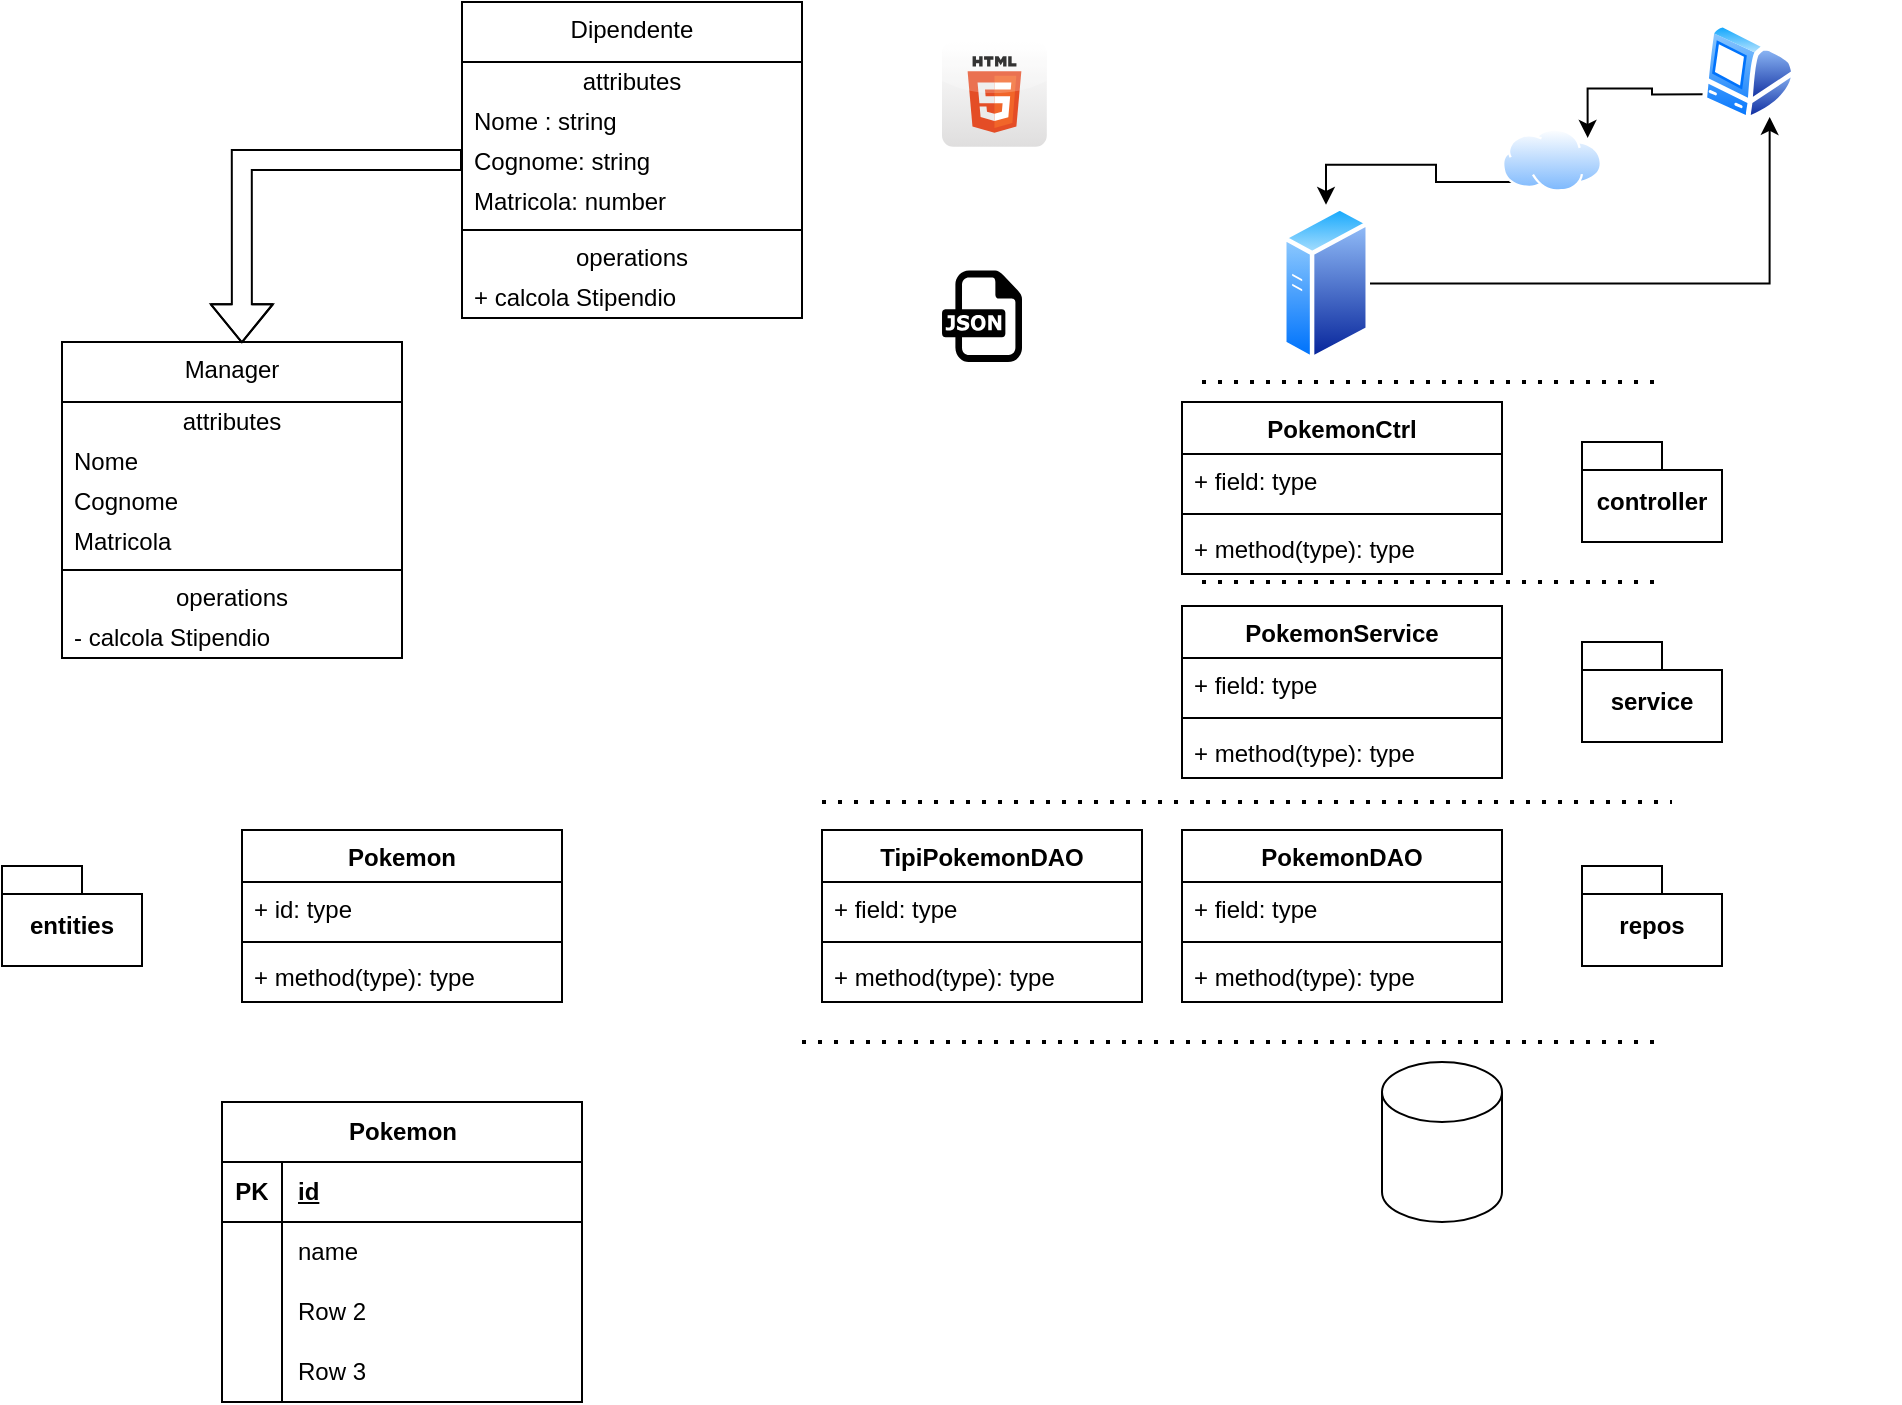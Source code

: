 <mxfile version="24.5.3" type="device" pages="2">
  <diagram name="Pagina-1" id="1WkNg9tqR0lECF4jYXhy">
    <mxGraphModel dx="1434" dy="772" grid="1" gridSize="10" guides="1" tooltips="1" connect="1" arrows="1" fold="1" page="1" pageScale="1" pageWidth="1169" pageHeight="827" math="0" shadow="0">
      <root>
        <mxCell id="0" />
        <mxCell id="1" parent="0" />
        <mxCell id="Rjq-LC_G5-A7x3cGKj0p-1" value="Manager" style="swimlane;fontStyle=0;align=center;verticalAlign=top;childLayout=stackLayout;horizontal=1;startSize=30;horizontalStack=0;resizeParent=1;resizeParentMax=0;resizeLast=0;collapsible=0;marginBottom=0;html=1;whiteSpace=wrap;" parent="1" vertex="1">
          <mxGeometry x="250" y="170" width="170" height="158" as="geometry" />
        </mxCell>
        <mxCell id="Rjq-LC_G5-A7x3cGKj0p-2" value="attributes" style="text;html=1;strokeColor=none;fillColor=none;align=center;verticalAlign=middle;spacingLeft=4;spacingRight=4;overflow=hidden;rotatable=0;points=[[0,0.5],[1,0.5]];portConstraint=eastwest;whiteSpace=wrap;" parent="Rjq-LC_G5-A7x3cGKj0p-1" vertex="1">
          <mxGeometry y="30" width="170" height="20" as="geometry" />
        </mxCell>
        <mxCell id="Rjq-LC_G5-A7x3cGKj0p-3" value="Nome" style="text;html=1;strokeColor=none;fillColor=none;align=left;verticalAlign=middle;spacingLeft=4;spacingRight=4;overflow=hidden;rotatable=0;points=[[0,0.5],[1,0.5]];portConstraint=eastwest;whiteSpace=wrap;" parent="Rjq-LC_G5-A7x3cGKj0p-1" vertex="1">
          <mxGeometry y="50" width="170" height="20" as="geometry" />
        </mxCell>
        <mxCell id="Rjq-LC_G5-A7x3cGKj0p-12" value="Cognome" style="text;html=1;strokeColor=none;fillColor=none;align=left;verticalAlign=middle;spacingLeft=4;spacingRight=4;overflow=hidden;rotatable=0;points=[[0,0.5],[1,0.5]];portConstraint=eastwest;whiteSpace=wrap;" parent="Rjq-LC_G5-A7x3cGKj0p-1" vertex="1">
          <mxGeometry y="70" width="170" height="20" as="geometry" />
        </mxCell>
        <mxCell id="Rjq-LC_G5-A7x3cGKj0p-13" value="Matricola" style="text;html=1;strokeColor=none;fillColor=none;align=left;verticalAlign=middle;spacingLeft=4;spacingRight=4;overflow=hidden;rotatable=0;points=[[0,0.5],[1,0.5]];portConstraint=eastwest;whiteSpace=wrap;" parent="Rjq-LC_G5-A7x3cGKj0p-1" vertex="1">
          <mxGeometry y="90" width="170" height="20" as="geometry" />
        </mxCell>
        <mxCell id="Rjq-LC_G5-A7x3cGKj0p-6" value="" style="line;strokeWidth=1;fillColor=none;align=left;verticalAlign=middle;spacingTop=-1;spacingLeft=3;spacingRight=3;rotatable=0;labelPosition=right;points=[];portConstraint=eastwest;" parent="Rjq-LC_G5-A7x3cGKj0p-1" vertex="1">
          <mxGeometry y="110" width="170" height="8" as="geometry" />
        </mxCell>
        <mxCell id="Rjq-LC_G5-A7x3cGKj0p-7" value="operations" style="text;html=1;strokeColor=none;fillColor=none;align=center;verticalAlign=middle;spacingLeft=4;spacingRight=4;overflow=hidden;rotatable=0;points=[[0,0.5],[1,0.5]];portConstraint=eastwest;whiteSpace=wrap;" parent="Rjq-LC_G5-A7x3cGKj0p-1" vertex="1">
          <mxGeometry y="118" width="170" height="20" as="geometry" />
        </mxCell>
        <mxCell id="Rjq-LC_G5-A7x3cGKj0p-8" value="- calcola Stipendio" style="text;html=1;strokeColor=none;fillColor=none;align=left;verticalAlign=middle;spacingLeft=4;spacingRight=4;overflow=hidden;rotatable=0;points=[[0,0.5],[1,0.5]];portConstraint=eastwest;whiteSpace=wrap;" parent="Rjq-LC_G5-A7x3cGKj0p-1" vertex="1">
          <mxGeometry y="138" width="170" height="20" as="geometry" />
        </mxCell>
        <mxCell id="Rjq-LC_G5-A7x3cGKj0p-14" value="Dipendente" style="swimlane;fontStyle=0;align=center;verticalAlign=top;childLayout=stackLayout;horizontal=1;startSize=30;horizontalStack=0;resizeParent=1;resizeParentMax=0;resizeLast=0;collapsible=0;marginBottom=0;html=1;whiteSpace=wrap;" parent="1" vertex="1">
          <mxGeometry x="450" width="170" height="158" as="geometry" />
        </mxCell>
        <mxCell id="Rjq-LC_G5-A7x3cGKj0p-15" value="attributes" style="text;html=1;strokeColor=none;fillColor=none;align=center;verticalAlign=middle;spacingLeft=4;spacingRight=4;overflow=hidden;rotatable=0;points=[[0,0.5],[1,0.5]];portConstraint=eastwest;whiteSpace=wrap;" parent="Rjq-LC_G5-A7x3cGKj0p-14" vertex="1">
          <mxGeometry y="30" width="170" height="20" as="geometry" />
        </mxCell>
        <mxCell id="Rjq-LC_G5-A7x3cGKj0p-16" value="Nome : string" style="text;html=1;strokeColor=none;fillColor=none;align=left;verticalAlign=middle;spacingLeft=4;spacingRight=4;overflow=hidden;rotatable=0;points=[[0,0.5],[1,0.5]];portConstraint=eastwest;whiteSpace=wrap;" parent="Rjq-LC_G5-A7x3cGKj0p-14" vertex="1">
          <mxGeometry y="50" width="170" height="20" as="geometry" />
        </mxCell>
        <mxCell id="Rjq-LC_G5-A7x3cGKj0p-17" value="Cognome: string" style="text;html=1;strokeColor=none;fillColor=none;align=left;verticalAlign=middle;spacingLeft=4;spacingRight=4;overflow=hidden;rotatable=0;points=[[0,0.5],[1,0.5]];portConstraint=eastwest;whiteSpace=wrap;" parent="Rjq-LC_G5-A7x3cGKj0p-14" vertex="1">
          <mxGeometry y="70" width="170" height="20" as="geometry" />
        </mxCell>
        <mxCell id="Rjq-LC_G5-A7x3cGKj0p-18" value="Matricola: number" style="text;html=1;strokeColor=none;fillColor=none;align=left;verticalAlign=middle;spacingLeft=4;spacingRight=4;overflow=hidden;rotatable=0;points=[[0,0.5],[1,0.5]];portConstraint=eastwest;whiteSpace=wrap;" parent="Rjq-LC_G5-A7x3cGKj0p-14" vertex="1">
          <mxGeometry y="90" width="170" height="20" as="geometry" />
        </mxCell>
        <mxCell id="Rjq-LC_G5-A7x3cGKj0p-19" value="" style="line;strokeWidth=1;fillColor=none;align=left;verticalAlign=middle;spacingTop=-1;spacingLeft=3;spacingRight=3;rotatable=0;labelPosition=right;points=[];portConstraint=eastwest;" parent="Rjq-LC_G5-A7x3cGKj0p-14" vertex="1">
          <mxGeometry y="110" width="170" height="8" as="geometry" />
        </mxCell>
        <mxCell id="Rjq-LC_G5-A7x3cGKj0p-20" value="operations" style="text;html=1;strokeColor=none;fillColor=none;align=center;verticalAlign=middle;spacingLeft=4;spacingRight=4;overflow=hidden;rotatable=0;points=[[0,0.5],[1,0.5]];portConstraint=eastwest;whiteSpace=wrap;" parent="Rjq-LC_G5-A7x3cGKj0p-14" vertex="1">
          <mxGeometry y="118" width="170" height="20" as="geometry" />
        </mxCell>
        <mxCell id="Rjq-LC_G5-A7x3cGKj0p-21" value="+ calcola Stipendio" style="text;html=1;strokeColor=none;fillColor=none;align=left;verticalAlign=middle;spacingLeft=4;spacingRight=4;overflow=hidden;rotatable=0;points=[[0,0.5],[1,0.5]];portConstraint=eastwest;whiteSpace=wrap;" parent="Rjq-LC_G5-A7x3cGKj0p-14" vertex="1">
          <mxGeometry y="138" width="170" height="20" as="geometry" />
        </mxCell>
        <mxCell id="Rjq-LC_G5-A7x3cGKj0p-22" style="edgeStyle=orthogonalEdgeStyle;rounded=0;orthogonalLoop=1;jettySize=auto;html=1;entryX=0.529;entryY=0.004;entryDx=0;entryDy=0;entryPerimeter=0;shape=flexArrow;" parent="1" source="Rjq-LC_G5-A7x3cGKj0p-14" target="Rjq-LC_G5-A7x3cGKj0p-1" edge="1">
          <mxGeometry relative="1" as="geometry" />
        </mxCell>
        <mxCell id="avd21NchycmkGDBWKclg-1" value="" style="shape=cylinder3;whiteSpace=wrap;html=1;boundedLbl=1;backgroundOutline=1;size=15;" parent="1" vertex="1">
          <mxGeometry x="910" y="530" width="60" height="80" as="geometry" />
        </mxCell>
        <mxCell id="avd21NchycmkGDBWKclg-2" value="" style="endArrow=none;dashed=1;html=1;dashPattern=1 3;strokeWidth=2;rounded=0;" parent="1" edge="1">
          <mxGeometry width="50" height="50" relative="1" as="geometry">
            <mxPoint x="620" y="520" as="sourcePoint" />
            <mxPoint x="1050" y="520" as="targetPoint" />
          </mxGeometry>
        </mxCell>
        <mxCell id="avd21NchycmkGDBWKclg-3" value="PokemonDAO" style="swimlane;fontStyle=1;align=center;verticalAlign=top;childLayout=stackLayout;horizontal=1;startSize=26;horizontalStack=0;resizeParent=1;resizeParentMax=0;resizeLast=0;collapsible=1;marginBottom=0;whiteSpace=wrap;html=1;" parent="1" vertex="1">
          <mxGeometry x="810" y="414" width="160" height="86" as="geometry" />
        </mxCell>
        <mxCell id="avd21NchycmkGDBWKclg-4" value="+ field: type" style="text;strokeColor=none;fillColor=none;align=left;verticalAlign=top;spacingLeft=4;spacingRight=4;overflow=hidden;rotatable=0;points=[[0,0.5],[1,0.5]];portConstraint=eastwest;whiteSpace=wrap;html=1;" parent="avd21NchycmkGDBWKclg-3" vertex="1">
          <mxGeometry y="26" width="160" height="26" as="geometry" />
        </mxCell>
        <mxCell id="avd21NchycmkGDBWKclg-5" value="" style="line;strokeWidth=1;fillColor=none;align=left;verticalAlign=middle;spacingTop=-1;spacingLeft=3;spacingRight=3;rotatable=0;labelPosition=right;points=[];portConstraint=eastwest;strokeColor=inherit;" parent="avd21NchycmkGDBWKclg-3" vertex="1">
          <mxGeometry y="52" width="160" height="8" as="geometry" />
        </mxCell>
        <mxCell id="avd21NchycmkGDBWKclg-6" value="+ method(type): type" style="text;strokeColor=none;fillColor=none;align=left;verticalAlign=top;spacingLeft=4;spacingRight=4;overflow=hidden;rotatable=0;points=[[0,0.5],[1,0.5]];portConstraint=eastwest;whiteSpace=wrap;html=1;" parent="avd21NchycmkGDBWKclg-3" vertex="1">
          <mxGeometry y="60" width="160" height="26" as="geometry" />
        </mxCell>
        <mxCell id="avd21NchycmkGDBWKclg-7" value="" style="endArrow=none;dashed=1;html=1;dashPattern=1 3;strokeWidth=2;rounded=0;" parent="1" edge="1">
          <mxGeometry width="50" height="50" relative="1" as="geometry">
            <mxPoint x="630" y="400" as="sourcePoint" />
            <mxPoint x="1055" y="400" as="targetPoint" />
          </mxGeometry>
        </mxCell>
        <mxCell id="avd21NchycmkGDBWKclg-8" value="repos" style="shape=folder;fontStyle=1;spacingTop=10;tabWidth=40;tabHeight=14;tabPosition=left;html=1;whiteSpace=wrap;" parent="1" vertex="1">
          <mxGeometry x="1010" y="432" width="70" height="50" as="geometry" />
        </mxCell>
        <mxCell id="avd21NchycmkGDBWKclg-9" value="" style="endArrow=none;dashed=1;html=1;dashPattern=1 3;strokeWidth=2;rounded=0;" parent="1" edge="1">
          <mxGeometry width="50" height="50" relative="1" as="geometry">
            <mxPoint x="820" y="290" as="sourcePoint" />
            <mxPoint x="1050" y="290" as="targetPoint" />
          </mxGeometry>
        </mxCell>
        <mxCell id="avd21NchycmkGDBWKclg-10" value="service" style="shape=folder;fontStyle=1;spacingTop=10;tabWidth=40;tabHeight=14;tabPosition=left;html=1;whiteSpace=wrap;" parent="1" vertex="1">
          <mxGeometry x="1010" y="320" width="70" height="50" as="geometry" />
        </mxCell>
        <mxCell id="avd21NchycmkGDBWKclg-11" value="PokemonService" style="swimlane;fontStyle=1;align=center;verticalAlign=top;childLayout=stackLayout;horizontal=1;startSize=26;horizontalStack=0;resizeParent=1;resizeParentMax=0;resizeLast=0;collapsible=1;marginBottom=0;whiteSpace=wrap;html=1;" parent="1" vertex="1">
          <mxGeometry x="810" y="302" width="160" height="86" as="geometry" />
        </mxCell>
        <mxCell id="avd21NchycmkGDBWKclg-12" value="+ field: type" style="text;strokeColor=none;fillColor=none;align=left;verticalAlign=top;spacingLeft=4;spacingRight=4;overflow=hidden;rotatable=0;points=[[0,0.5],[1,0.5]];portConstraint=eastwest;whiteSpace=wrap;html=1;" parent="avd21NchycmkGDBWKclg-11" vertex="1">
          <mxGeometry y="26" width="160" height="26" as="geometry" />
        </mxCell>
        <mxCell id="avd21NchycmkGDBWKclg-13" value="" style="line;strokeWidth=1;fillColor=none;align=left;verticalAlign=middle;spacingTop=-1;spacingLeft=3;spacingRight=3;rotatable=0;labelPosition=right;points=[];portConstraint=eastwest;strokeColor=inherit;" parent="avd21NchycmkGDBWKclg-11" vertex="1">
          <mxGeometry y="52" width="160" height="8" as="geometry" />
        </mxCell>
        <mxCell id="avd21NchycmkGDBWKclg-14" value="+ method(type): type" style="text;strokeColor=none;fillColor=none;align=left;verticalAlign=top;spacingLeft=4;spacingRight=4;overflow=hidden;rotatable=0;points=[[0,0.5],[1,0.5]];portConstraint=eastwest;whiteSpace=wrap;html=1;" parent="avd21NchycmkGDBWKclg-11" vertex="1">
          <mxGeometry y="60" width="160" height="26" as="geometry" />
        </mxCell>
        <mxCell id="avd21NchycmkGDBWKclg-15" value="TipiPokemonDAO" style="swimlane;fontStyle=1;align=center;verticalAlign=top;childLayout=stackLayout;horizontal=1;startSize=26;horizontalStack=0;resizeParent=1;resizeParentMax=0;resizeLast=0;collapsible=1;marginBottom=0;whiteSpace=wrap;html=1;" parent="1" vertex="1">
          <mxGeometry x="630" y="414" width="160" height="86" as="geometry" />
        </mxCell>
        <mxCell id="avd21NchycmkGDBWKclg-16" value="+ field: type" style="text;strokeColor=none;fillColor=none;align=left;verticalAlign=top;spacingLeft=4;spacingRight=4;overflow=hidden;rotatable=0;points=[[0,0.5],[1,0.5]];portConstraint=eastwest;whiteSpace=wrap;html=1;" parent="avd21NchycmkGDBWKclg-15" vertex="1">
          <mxGeometry y="26" width="160" height="26" as="geometry" />
        </mxCell>
        <mxCell id="avd21NchycmkGDBWKclg-17" value="" style="line;strokeWidth=1;fillColor=none;align=left;verticalAlign=middle;spacingTop=-1;spacingLeft=3;spacingRight=3;rotatable=0;labelPosition=right;points=[];portConstraint=eastwest;strokeColor=inherit;" parent="avd21NchycmkGDBWKclg-15" vertex="1">
          <mxGeometry y="52" width="160" height="8" as="geometry" />
        </mxCell>
        <mxCell id="avd21NchycmkGDBWKclg-18" value="+ method(type): type" style="text;strokeColor=none;fillColor=none;align=left;verticalAlign=top;spacingLeft=4;spacingRight=4;overflow=hidden;rotatable=0;points=[[0,0.5],[1,0.5]];portConstraint=eastwest;whiteSpace=wrap;html=1;" parent="avd21NchycmkGDBWKclg-15" vertex="1">
          <mxGeometry y="60" width="160" height="26" as="geometry" />
        </mxCell>
        <mxCell id="avd21NchycmkGDBWKclg-19" value="" style="endArrow=none;dashed=1;html=1;dashPattern=1 3;strokeWidth=2;rounded=0;" parent="1" edge="1">
          <mxGeometry width="50" height="50" relative="1" as="geometry">
            <mxPoint x="820" y="190" as="sourcePoint" />
            <mxPoint x="1050" y="190" as="targetPoint" />
          </mxGeometry>
        </mxCell>
        <mxCell id="avd21NchycmkGDBWKclg-20" value="controller" style="shape=folder;fontStyle=1;spacingTop=10;tabWidth=40;tabHeight=14;tabPosition=left;html=1;whiteSpace=wrap;" parent="1" vertex="1">
          <mxGeometry x="1010" y="220" width="70" height="50" as="geometry" />
        </mxCell>
        <mxCell id="avd21NchycmkGDBWKclg-21" value="PokemonCtrl" style="swimlane;fontStyle=1;align=center;verticalAlign=top;childLayout=stackLayout;horizontal=1;startSize=26;horizontalStack=0;resizeParent=1;resizeParentMax=0;resizeLast=0;collapsible=1;marginBottom=0;whiteSpace=wrap;html=1;" parent="1" vertex="1">
          <mxGeometry x="810" y="200" width="160" height="86" as="geometry" />
        </mxCell>
        <mxCell id="avd21NchycmkGDBWKclg-22" value="+ field: type" style="text;strokeColor=none;fillColor=none;align=left;verticalAlign=top;spacingLeft=4;spacingRight=4;overflow=hidden;rotatable=0;points=[[0,0.5],[1,0.5]];portConstraint=eastwest;whiteSpace=wrap;html=1;" parent="avd21NchycmkGDBWKclg-21" vertex="1">
          <mxGeometry y="26" width="160" height="26" as="geometry" />
        </mxCell>
        <mxCell id="avd21NchycmkGDBWKclg-23" value="" style="line;strokeWidth=1;fillColor=none;align=left;verticalAlign=middle;spacingTop=-1;spacingLeft=3;spacingRight=3;rotatable=0;labelPosition=right;points=[];portConstraint=eastwest;strokeColor=inherit;" parent="avd21NchycmkGDBWKclg-21" vertex="1">
          <mxGeometry y="52" width="160" height="8" as="geometry" />
        </mxCell>
        <mxCell id="avd21NchycmkGDBWKclg-24" value="+ method(type): type" style="text;strokeColor=none;fillColor=none;align=left;verticalAlign=top;spacingLeft=4;spacingRight=4;overflow=hidden;rotatable=0;points=[[0,0.5],[1,0.5]];portConstraint=eastwest;whiteSpace=wrap;html=1;" parent="avd21NchycmkGDBWKclg-21" vertex="1">
          <mxGeometry y="60" width="160" height="26" as="geometry" />
        </mxCell>
        <mxCell id="avd21NchycmkGDBWKclg-30" style="edgeStyle=orthogonalEdgeStyle;rounded=0;orthogonalLoop=1;jettySize=auto;html=1;exitX=0;exitY=0.75;exitDx=0;exitDy=0;entryX=1;entryY=0;entryDx=0;entryDy=0;" parent="1" source="avd21NchycmkGDBWKclg-25" target="avd21NchycmkGDBWKclg-29" edge="1">
          <mxGeometry relative="1" as="geometry" />
        </mxCell>
        <mxCell id="avd21NchycmkGDBWKclg-25" value="" style="image;aspect=fixed;perimeter=ellipsePerimeter;html=1;align=center;shadow=0;dashed=0;spacingTop=3;image=img/lib/active_directory/mac_client.svg;" parent="1" vertex="1">
          <mxGeometry x="1070" y="10" width="47" height="50" as="geometry" />
        </mxCell>
        <mxCell id="avd21NchycmkGDBWKclg-27" value="" style="dashed=0;outlineConnect=0;html=1;align=center;labelPosition=center;verticalLabelPosition=bottom;verticalAlign=top;shape=mxgraph.webicons.html5;gradientColor=#DFDEDE" parent="1" vertex="1">
          <mxGeometry x="690.0" y="20.0" width="52.4" height="52.4" as="geometry" />
        </mxCell>
        <mxCell id="avd21NchycmkGDBWKclg-51" style="edgeStyle=orthogonalEdgeStyle;rounded=0;orthogonalLoop=1;jettySize=auto;html=1;exitX=1;exitY=0.5;exitDx=0;exitDy=0;entryX=0.75;entryY=1;entryDx=0;entryDy=0;" parent="1" source="avd21NchycmkGDBWKclg-28" target="avd21NchycmkGDBWKclg-25" edge="1">
          <mxGeometry relative="1" as="geometry" />
        </mxCell>
        <mxCell id="avd21NchycmkGDBWKclg-28" value="" style="image;aspect=fixed;perimeter=ellipsePerimeter;html=1;align=center;shadow=0;dashed=0;spacingTop=3;image=img/lib/active_directory/generic_server.svg;" parent="1" vertex="1">
          <mxGeometry x="860" y="101.43" width="44" height="78.57" as="geometry" />
        </mxCell>
        <mxCell id="avd21NchycmkGDBWKclg-31" style="edgeStyle=orthogonalEdgeStyle;rounded=0;orthogonalLoop=1;jettySize=auto;html=1;exitX=0;exitY=1;exitDx=0;exitDy=0;" parent="1" source="avd21NchycmkGDBWKclg-29" target="avd21NchycmkGDBWKclg-28" edge="1">
          <mxGeometry relative="1" as="geometry" />
        </mxCell>
        <mxCell id="avd21NchycmkGDBWKclg-29" value="" style="image;aspect=fixed;perimeter=ellipsePerimeter;html=1;align=center;shadow=0;dashed=0;spacingTop=3;image=img/lib/active_directory/internet_cloud.svg;" parent="1" vertex="1">
          <mxGeometry x="970" y="63.25" width="50" height="31.5" as="geometry" />
        </mxCell>
        <mxCell id="avd21NchycmkGDBWKclg-33" value="Pokemon" style="swimlane;fontStyle=1;align=center;verticalAlign=top;childLayout=stackLayout;horizontal=1;startSize=26;horizontalStack=0;resizeParent=1;resizeParentMax=0;resizeLast=0;collapsible=1;marginBottom=0;whiteSpace=wrap;html=1;" parent="1" vertex="1">
          <mxGeometry x="340" y="414" width="160" height="86" as="geometry" />
        </mxCell>
        <mxCell id="avd21NchycmkGDBWKclg-34" value="+ id: type" style="text;strokeColor=none;fillColor=none;align=left;verticalAlign=top;spacingLeft=4;spacingRight=4;overflow=hidden;rotatable=0;points=[[0,0.5],[1,0.5]];portConstraint=eastwest;whiteSpace=wrap;html=1;" parent="avd21NchycmkGDBWKclg-33" vertex="1">
          <mxGeometry y="26" width="160" height="26" as="geometry" />
        </mxCell>
        <mxCell id="avd21NchycmkGDBWKclg-35" value="" style="line;strokeWidth=1;fillColor=none;align=left;verticalAlign=middle;spacingTop=-1;spacingLeft=3;spacingRight=3;rotatable=0;labelPosition=right;points=[];portConstraint=eastwest;strokeColor=inherit;" parent="avd21NchycmkGDBWKclg-33" vertex="1">
          <mxGeometry y="52" width="160" height="8" as="geometry" />
        </mxCell>
        <mxCell id="avd21NchycmkGDBWKclg-36" value="+ method(type): type" style="text;strokeColor=none;fillColor=none;align=left;verticalAlign=top;spacingLeft=4;spacingRight=4;overflow=hidden;rotatable=0;points=[[0,0.5],[1,0.5]];portConstraint=eastwest;whiteSpace=wrap;html=1;" parent="avd21NchycmkGDBWKclg-33" vertex="1">
          <mxGeometry y="60" width="160" height="26" as="geometry" />
        </mxCell>
        <mxCell id="avd21NchycmkGDBWKclg-37" value="Pokemon" style="shape=table;startSize=30;container=1;collapsible=1;childLayout=tableLayout;fixedRows=1;rowLines=0;fontStyle=1;align=center;resizeLast=1;html=1;" parent="1" vertex="1">
          <mxGeometry x="330" y="550" width="180" height="150" as="geometry" />
        </mxCell>
        <mxCell id="avd21NchycmkGDBWKclg-38" value="" style="shape=tableRow;horizontal=0;startSize=0;swimlaneHead=0;swimlaneBody=0;fillColor=none;collapsible=0;dropTarget=0;points=[[0,0.5],[1,0.5]];portConstraint=eastwest;top=0;left=0;right=0;bottom=1;" parent="avd21NchycmkGDBWKclg-37" vertex="1">
          <mxGeometry y="30" width="180" height="30" as="geometry" />
        </mxCell>
        <mxCell id="avd21NchycmkGDBWKclg-39" value="PK" style="shape=partialRectangle;connectable=0;fillColor=none;top=0;left=0;bottom=0;right=0;fontStyle=1;overflow=hidden;whiteSpace=wrap;html=1;" parent="avd21NchycmkGDBWKclg-38" vertex="1">
          <mxGeometry width="30" height="30" as="geometry">
            <mxRectangle width="30" height="30" as="alternateBounds" />
          </mxGeometry>
        </mxCell>
        <mxCell id="avd21NchycmkGDBWKclg-40" value="id" style="shape=partialRectangle;connectable=0;fillColor=none;top=0;left=0;bottom=0;right=0;align=left;spacingLeft=6;fontStyle=5;overflow=hidden;whiteSpace=wrap;html=1;" parent="avd21NchycmkGDBWKclg-38" vertex="1">
          <mxGeometry x="30" width="150" height="30" as="geometry">
            <mxRectangle width="150" height="30" as="alternateBounds" />
          </mxGeometry>
        </mxCell>
        <mxCell id="avd21NchycmkGDBWKclg-41" value="" style="shape=tableRow;horizontal=0;startSize=0;swimlaneHead=0;swimlaneBody=0;fillColor=none;collapsible=0;dropTarget=0;points=[[0,0.5],[1,0.5]];portConstraint=eastwest;top=0;left=0;right=0;bottom=0;" parent="avd21NchycmkGDBWKclg-37" vertex="1">
          <mxGeometry y="60" width="180" height="30" as="geometry" />
        </mxCell>
        <mxCell id="avd21NchycmkGDBWKclg-42" value="" style="shape=partialRectangle;connectable=0;fillColor=none;top=0;left=0;bottom=0;right=0;editable=1;overflow=hidden;whiteSpace=wrap;html=1;" parent="avd21NchycmkGDBWKclg-41" vertex="1">
          <mxGeometry width="30" height="30" as="geometry">
            <mxRectangle width="30" height="30" as="alternateBounds" />
          </mxGeometry>
        </mxCell>
        <mxCell id="avd21NchycmkGDBWKclg-43" value="name" style="shape=partialRectangle;connectable=0;fillColor=none;top=0;left=0;bottom=0;right=0;align=left;spacingLeft=6;overflow=hidden;whiteSpace=wrap;html=1;" parent="avd21NchycmkGDBWKclg-41" vertex="1">
          <mxGeometry x="30" width="150" height="30" as="geometry">
            <mxRectangle width="150" height="30" as="alternateBounds" />
          </mxGeometry>
        </mxCell>
        <mxCell id="avd21NchycmkGDBWKclg-44" value="" style="shape=tableRow;horizontal=0;startSize=0;swimlaneHead=0;swimlaneBody=0;fillColor=none;collapsible=0;dropTarget=0;points=[[0,0.5],[1,0.5]];portConstraint=eastwest;top=0;left=0;right=0;bottom=0;" parent="avd21NchycmkGDBWKclg-37" vertex="1">
          <mxGeometry y="90" width="180" height="30" as="geometry" />
        </mxCell>
        <mxCell id="avd21NchycmkGDBWKclg-45" value="" style="shape=partialRectangle;connectable=0;fillColor=none;top=0;left=0;bottom=0;right=0;editable=1;overflow=hidden;whiteSpace=wrap;html=1;" parent="avd21NchycmkGDBWKclg-44" vertex="1">
          <mxGeometry width="30" height="30" as="geometry">
            <mxRectangle width="30" height="30" as="alternateBounds" />
          </mxGeometry>
        </mxCell>
        <mxCell id="avd21NchycmkGDBWKclg-46" value="Row 2" style="shape=partialRectangle;connectable=0;fillColor=none;top=0;left=0;bottom=0;right=0;align=left;spacingLeft=6;overflow=hidden;whiteSpace=wrap;html=1;" parent="avd21NchycmkGDBWKclg-44" vertex="1">
          <mxGeometry x="30" width="150" height="30" as="geometry">
            <mxRectangle width="150" height="30" as="alternateBounds" />
          </mxGeometry>
        </mxCell>
        <mxCell id="avd21NchycmkGDBWKclg-47" value="" style="shape=tableRow;horizontal=0;startSize=0;swimlaneHead=0;swimlaneBody=0;fillColor=none;collapsible=0;dropTarget=0;points=[[0,0.5],[1,0.5]];portConstraint=eastwest;top=0;left=0;right=0;bottom=0;" parent="avd21NchycmkGDBWKclg-37" vertex="1">
          <mxGeometry y="120" width="180" height="30" as="geometry" />
        </mxCell>
        <mxCell id="avd21NchycmkGDBWKclg-48" value="" style="shape=partialRectangle;connectable=0;fillColor=none;top=0;left=0;bottom=0;right=0;editable=1;overflow=hidden;whiteSpace=wrap;html=1;" parent="avd21NchycmkGDBWKclg-47" vertex="1">
          <mxGeometry width="30" height="30" as="geometry">
            <mxRectangle width="30" height="30" as="alternateBounds" />
          </mxGeometry>
        </mxCell>
        <mxCell id="avd21NchycmkGDBWKclg-49" value="Row 3" style="shape=partialRectangle;connectable=0;fillColor=none;top=0;left=0;bottom=0;right=0;align=left;spacingLeft=6;overflow=hidden;whiteSpace=wrap;html=1;" parent="avd21NchycmkGDBWKclg-47" vertex="1">
          <mxGeometry x="30" width="150" height="30" as="geometry">
            <mxRectangle width="150" height="30" as="alternateBounds" />
          </mxGeometry>
        </mxCell>
        <mxCell id="avd21NchycmkGDBWKclg-50" value="entities" style="shape=folder;fontStyle=1;spacingTop=10;tabWidth=40;tabHeight=14;tabPosition=left;html=1;whiteSpace=wrap;" parent="1" vertex="1">
          <mxGeometry x="220" y="432" width="70" height="50" as="geometry" />
        </mxCell>
        <mxCell id="avd21NchycmkGDBWKclg-52" value="" style="dashed=0;outlineConnect=0;html=1;align=center;labelPosition=center;verticalLabelPosition=bottom;verticalAlign=top;shape=mxgraph.weblogos.json" parent="1" vertex="1">
          <mxGeometry x="690" y="134.2" width="40" height="45.8" as="geometry" />
        </mxCell>
        <mxCell id="avd21NchycmkGDBWKclg-53" value="" style="shape=image;html=1;verticalAlign=top;verticalLabelPosition=bottom;labelBackgroundColor=#ffffff;imageAspect=0;aspect=fixed;image=https://cdn4.iconfinder.com/data/icons/scripting-and-programming-languages/512/js-128.png" parent="1" vertex="1">
          <mxGeometry x="1121" y="10" width="48" height="48" as="geometry" />
        </mxCell>
      </root>
    </mxGraphModel>
  </diagram>
  <diagram id="QrfHXSf7lz-DC337CxUe" name="Pagina-2">
    <mxGraphModel dx="1247" dy="671" grid="1" gridSize="10" guides="1" tooltips="1" connect="1" arrows="1" fold="1" page="1" pageScale="1" pageWidth="1169" pageHeight="827" math="0" shadow="0">
      <root>
        <mxCell id="0" />
        <mxCell id="1" parent="0" />
        <mxCell id="bJx0PIyWjf9fioj1TdGY-1" value="" style="strokeWidth=1;shadow=0;dashed=0;align=center;html=1;shape=mxgraph.mockup.containers.browserWindow;rSize=0;strokeColor=#666666;strokeColor2=#008cff;strokeColor3=#c4c4c4;mainText=,;recursiveResize=0;" vertex="1" parent="1">
          <mxGeometry x="30" y="80" width="530" height="380" as="geometry" />
        </mxCell>
        <mxCell id="bJx0PIyWjf9fioj1TdGY-2" value="Page 1" style="strokeWidth=1;shadow=0;dashed=0;align=center;html=1;shape=mxgraph.mockup.containers.anchor;fontSize=17;fontColor=#666666;align=left;whiteSpace=wrap;" vertex="1" parent="bJx0PIyWjf9fioj1TdGY-1">
          <mxGeometry x="60" y="12" width="110" height="26" as="geometry" />
        </mxCell>
        <mxCell id="bJx0PIyWjf9fioj1TdGY-3" value="https://www.draw.io" style="strokeWidth=1;shadow=0;dashed=0;align=center;html=1;shape=mxgraph.mockup.containers.anchor;rSize=0;fontSize=17;fontColor=#666666;align=left;" vertex="1" parent="bJx0PIyWjf9fioj1TdGY-1">
          <mxGeometry x="130" y="60" width="250" height="26" as="geometry" />
        </mxCell>
        <mxCell id="bJx0PIyWjf9fioj1TdGY-4" value="Training" style="html=1;shadow=0;dashed=0;shape=mxgraph.bootstrap.rrect;rSize=5;strokeColor=none;strokeWidth=1;fillColor=#0085FC;fontColor=#FFFFFF;whiteSpace=wrap;align=left;verticalAlign=middle;spacingLeft=0;fontStyle=1;fontSize=14;spacing=5;" vertex="1" parent="bJx0PIyWjf9fioj1TdGY-1">
          <mxGeometry x="140" y="190" width="60" height="20" as="geometry" />
        </mxCell>
        <mxCell id="bJx0PIyWjf9fioj1TdGY-5" value="Test" style="html=1;shadow=0;dashed=0;shape=mxgraph.bootstrap.rrect;rSize=5;strokeColor=none;strokeWidth=1;fillColor=#0085FC;fontColor=#FFFFFF;whiteSpace=wrap;align=left;verticalAlign=middle;spacingLeft=0;fontStyle=1;fontSize=14;spacing=5;" vertex="1" parent="bJx0PIyWjf9fioj1TdGY-1">
          <mxGeometry x="140" y="230" width="60" height="20" as="geometry" />
        </mxCell>
        <mxCell id="bJx0PIyWjf9fioj1TdGY-6" value="Training" style="html=1;shadow=0;dashed=0;shape=mxgraph.bootstrap.rrect;rSize=5;strokeColor=none;strokeWidth=1;fillColor=#0085FC;fontColor=#FFFFFF;whiteSpace=wrap;align=left;verticalAlign=middle;spacingLeft=0;fontStyle=1;fontSize=14;spacing=5;" vertex="1" parent="bJx0PIyWjf9fioj1TdGY-1">
          <mxGeometry x="295" y="190" width="60" height="20" as="geometry" />
        </mxCell>
        <mxCell id="bJx0PIyWjf9fioj1TdGY-7" value="Test" style="html=1;shadow=0;dashed=0;shape=mxgraph.bootstrap.rrect;rSize=5;strokeColor=none;strokeWidth=1;fillColor=#0085FC;fontColor=#FFFFFF;whiteSpace=wrap;align=left;verticalAlign=middle;spacingLeft=0;fontStyle=1;fontSize=14;spacing=5;" vertex="1" parent="bJx0PIyWjf9fioj1TdGY-1">
          <mxGeometry x="295" y="230" width="60" height="20" as="geometry" />
        </mxCell>
        <mxCell id="bJx0PIyWjf9fioj1TdGY-8" value="Capitali" style="text;html=1;align=center;verticalAlign=middle;whiteSpace=wrap;rounded=0;" vertex="1" parent="bJx0PIyWjf9fioj1TdGY-1">
          <mxGeometry x="138" y="160" width="60" height="30" as="geometry" />
        </mxCell>
        <mxCell id="bJx0PIyWjf9fioj1TdGY-9" value="Bandiere" style="text;html=1;align=center;verticalAlign=middle;whiteSpace=wrap;rounded=0;" vertex="1" parent="bJx0PIyWjf9fioj1TdGY-1">
          <mxGeometry x="295" y="160" width="60" height="30" as="geometry" />
        </mxCell>
        <mxCell id="bJx0PIyWjf9fioj1TdGY-10" value="modalità" style="text;html=1;align=center;verticalAlign=middle;whiteSpace=wrap;rounded=0;" vertex="1" parent="bJx0PIyWjf9fioj1TdGY-1">
          <mxGeometry x="60" y="310" width="60" height="30" as="geometry" />
        </mxCell>
        <mxCell id="bJx0PIyWjf9fioj1TdGY-11" value="Allenamento" style="html=1;shadow=0;dashed=0;shape=mxgraph.bootstrap.rrect;rSize=5;strokeColor=none;strokeWidth=1;fillColor=#0085FC;fontColor=#FFFFFF;whiteSpace=wrap;align=left;verticalAlign=middle;spacingLeft=0;fontStyle=1;fontSize=14;spacing=5;" vertex="1" parent="bJx0PIyWjf9fioj1TdGY-1">
          <mxGeometry x="138" y="315" width="102" height="25" as="geometry" />
        </mxCell>
        <mxCell id="bJx0PIyWjf9fioj1TdGY-12" value="Gara" style="html=1;shadow=0;dashed=0;shape=mxgraph.bootstrap.rrect;rSize=5;strokeColor=none;strokeWidth=1;fillColor=#0085FC;fontColor=#FFFFFF;whiteSpace=wrap;align=left;verticalAlign=middle;spacingLeft=0;fontStyle=1;fontSize=14;spacing=5;" vertex="1" parent="bJx0PIyWjf9fioj1TdGY-1">
          <mxGeometry x="245" y="315" width="60" height="25" as="geometry" />
        </mxCell>
        <mxCell id="bJx0PIyWjf9fioj1TdGY-66" value="Quiz capitali" style="text;strokeColor=none;fillColor=none;html=1;fontSize=24;fontStyle=1;verticalAlign=middle;align=center;" vertex="1" parent="bJx0PIyWjf9fioj1TdGY-1">
          <mxGeometry x="205" y="120" width="100" height="40" as="geometry" />
        </mxCell>
        <mxCell id="bJx0PIyWjf9fioj1TdGY-144" value="Report" style="html=1;shadow=0;dashed=0;shape=mxgraph.bootstrap.rrect;rSize=5;strokeColor=none;strokeWidth=1;fillColor=#0085FC;fontColor=#FFFFFF;whiteSpace=wrap;align=left;verticalAlign=middle;spacingLeft=0;fontStyle=1;fontSize=14;spacing=5;" vertex="1" parent="bJx0PIyWjf9fioj1TdGY-1">
          <mxGeometry x="310" y="315" width="60" height="25" as="geometry" />
        </mxCell>
        <mxCell id="bJx0PIyWjf9fioj1TdGY-145" value="Memory" style="html=1;shadow=0;dashed=0;shape=mxgraph.bootstrap.rrect;rSize=5;strokeColor=none;strokeWidth=1;fillColor=#0085FC;fontColor=#FFFFFF;whiteSpace=wrap;align=left;verticalAlign=middle;spacingLeft=0;fontStyle=1;fontSize=14;spacing=5;" vertex="1" parent="bJx0PIyWjf9fioj1TdGY-1">
          <mxGeometry x="375" y="315" width="75" height="25" as="geometry" />
        </mxCell>
        <mxCell id="bJx0PIyWjf9fioj1TdGY-13" value="" style="strokeWidth=1;shadow=0;dashed=0;align=center;html=1;shape=mxgraph.mockup.containers.browserWindow;rSize=0;strokeColor=#666666;strokeColor2=#008cff;strokeColor3=#c4c4c4;mainText=,;recursiveResize=0;" vertex="1" parent="1">
          <mxGeometry x="30" y="500" width="530" height="380" as="geometry" />
        </mxCell>
        <mxCell id="bJx0PIyWjf9fioj1TdGY-14" value="Page 1" style="strokeWidth=1;shadow=0;dashed=0;align=center;html=1;shape=mxgraph.mockup.containers.anchor;fontSize=17;fontColor=#666666;align=left;whiteSpace=wrap;" vertex="1" parent="bJx0PIyWjf9fioj1TdGY-13">
          <mxGeometry x="60" y="12" width="110" height="26" as="geometry" />
        </mxCell>
        <mxCell id="bJx0PIyWjf9fioj1TdGY-15" value="https://www.draw.io" style="strokeWidth=1;shadow=0;dashed=0;align=center;html=1;shape=mxgraph.mockup.containers.anchor;rSize=0;fontSize=17;fontColor=#666666;align=left;" vertex="1" parent="bJx0PIyWjf9fioj1TdGY-13">
          <mxGeometry x="130" y="60" width="250" height="26" as="geometry" />
        </mxCell>
        <mxCell id="bJx0PIyWjf9fioj1TdGY-25" value="La capitale dello stato" style="text;strokeColor=none;fillColor=none;html=1;fontSize=24;fontStyle=1;verticalAlign=middle;align=center;" vertex="1" parent="bJx0PIyWjf9fioj1TdGY-13">
          <mxGeometry x="220" y="150" width="100" height="40" as="geometry" />
        </mxCell>
        <mxCell id="bJx0PIyWjf9fioj1TdGY-26" value="Francia" style="text;strokeColor=#6c8ebf;fillColor=#dae8fc;html=1;fontSize=24;fontStyle=1;verticalAlign=middle;align=center;" vertex="1" parent="bJx0PIyWjf9fioj1TdGY-13">
          <mxGeometry x="225" y="210" width="100" height="40" as="geometry" />
        </mxCell>
        <mxCell id="bJx0PIyWjf9fioj1TdGY-27" value="Parigi" style="text;strokeColor=#82b366;fillColor=#d5e8d4;html=1;fontSize=24;fontStyle=1;verticalAlign=middle;align=center;" vertex="1" parent="bJx0PIyWjf9fioj1TdGY-13">
          <mxGeometry x="225" y="270" width="100" height="40" as="geometry" />
        </mxCell>
        <mxCell id="bJx0PIyWjf9fioj1TdGY-28" value="Nuova scheda" style="html=1;shadow=0;dashed=0;shape=mxgraph.bootstrap.rrect;rSize=5;strokeColor=none;strokeWidth=1;fillColor=#0085FC;fontColor=#FFFFFF;whiteSpace=wrap;align=left;verticalAlign=middle;spacingLeft=0;fontStyle=1;fontSize=14;spacing=5;" vertex="1" parent="bJx0PIyWjf9fioj1TdGY-13">
          <mxGeometry x="218" y="330" width="132" height="25" as="geometry" />
        </mxCell>
        <mxCell id="bJx0PIyWjf9fioj1TdGY-70" value="training" style="text;strokeColor=#314354;fillColor=#647687;html=1;fontSize=24;fontStyle=1;verticalAlign=middle;align=center;fontColor=#ffffff;" vertex="1" parent="bJx0PIyWjf9fioj1TdGY-13">
          <mxGeometry y="110" width="100" height="40" as="geometry" />
        </mxCell>
        <mxCell id="bJx0PIyWjf9fioj1TdGY-29" value="" style="strokeWidth=1;shadow=0;dashed=0;align=center;html=1;shape=mxgraph.mockup.containers.browserWindow;rSize=0;strokeColor=#666666;strokeColor2=#008cff;strokeColor3=#c4c4c4;mainText=,;recursiveResize=0;" vertex="1" parent="1">
          <mxGeometry x="30" y="970" width="530" height="380" as="geometry" />
        </mxCell>
        <mxCell id="bJx0PIyWjf9fioj1TdGY-30" value="Page 1" style="strokeWidth=1;shadow=0;dashed=0;align=center;html=1;shape=mxgraph.mockup.containers.anchor;fontSize=17;fontColor=#666666;align=left;whiteSpace=wrap;" vertex="1" parent="bJx0PIyWjf9fioj1TdGY-29">
          <mxGeometry x="60" y="12" width="110" height="26" as="geometry" />
        </mxCell>
        <mxCell id="bJx0PIyWjf9fioj1TdGY-31" value="https://www.draw.io" style="strokeWidth=1;shadow=0;dashed=0;align=center;html=1;shape=mxgraph.mockup.containers.anchor;rSize=0;fontSize=17;fontColor=#666666;align=left;" vertex="1" parent="bJx0PIyWjf9fioj1TdGY-29">
          <mxGeometry x="130" y="60" width="250" height="26" as="geometry" />
        </mxCell>
        <mxCell id="bJx0PIyWjf9fioj1TdGY-32" value="La bandiera dello stato" style="text;strokeColor=none;fillColor=none;html=1;fontSize=24;fontStyle=1;verticalAlign=middle;align=center;" vertex="1" parent="bJx0PIyWjf9fioj1TdGY-29">
          <mxGeometry x="220" y="150" width="100" height="40" as="geometry" />
        </mxCell>
        <mxCell id="bJx0PIyWjf9fioj1TdGY-33" value="Francia" style="text;strokeColor=#6c8ebf;fillColor=#dae8fc;html=1;fontSize=24;fontStyle=1;verticalAlign=middle;align=center;" vertex="1" parent="bJx0PIyWjf9fioj1TdGY-29">
          <mxGeometry x="225" y="210" width="100" height="40" as="geometry" />
        </mxCell>
        <mxCell id="bJx0PIyWjf9fioj1TdGY-35" value="Nuova scheda" style="html=1;shadow=0;dashed=0;shape=mxgraph.bootstrap.rrect;rSize=5;strokeColor=none;strokeWidth=1;fillColor=#0085FC;fontColor=#FFFFFF;whiteSpace=wrap;align=left;verticalAlign=middle;spacingLeft=0;fontStyle=1;fontSize=14;spacing=5;" vertex="1" parent="bJx0PIyWjf9fioj1TdGY-29">
          <mxGeometry x="218" y="336" width="132" height="25" as="geometry" />
        </mxCell>
        <mxCell id="bJx0PIyWjf9fioj1TdGY-38" value="" style="rounded=0;whiteSpace=wrap;html=1;fillColor=#0050ef;fontColor=#ffffff;strokeColor=#001DBC;" vertex="1" parent="bJx0PIyWjf9fioj1TdGY-29">
          <mxGeometry x="214" y="260" width="40" height="60" as="geometry" />
        </mxCell>
        <mxCell id="bJx0PIyWjf9fioj1TdGY-39" value="" style="rounded=0;whiteSpace=wrap;html=1;" vertex="1" parent="bJx0PIyWjf9fioj1TdGY-29">
          <mxGeometry x="255" y="260" width="40" height="60" as="geometry" />
        </mxCell>
        <mxCell id="bJx0PIyWjf9fioj1TdGY-40" value="" style="rounded=0;whiteSpace=wrap;html=1;fillColor=#e51400;fontColor=#ffffff;strokeColor=#B20000;" vertex="1" parent="bJx0PIyWjf9fioj1TdGY-29">
          <mxGeometry x="296.5" y="260" width="40" height="60" as="geometry" />
        </mxCell>
        <mxCell id="bJx0PIyWjf9fioj1TdGY-71" value="training" style="text;strokeColor=#314354;fillColor=#647687;html=1;fontSize=24;fontStyle=1;verticalAlign=middle;align=center;fontColor=#ffffff;" vertex="1" parent="bJx0PIyWjf9fioj1TdGY-29">
          <mxGeometry y="110" width="100" height="40" as="geometry" />
        </mxCell>
        <mxCell id="bJx0PIyWjf9fioj1TdGY-41" value="" style="strokeWidth=1;shadow=0;dashed=0;align=center;html=1;shape=mxgraph.mockup.containers.browserWindow;rSize=0;strokeColor=#666666;strokeColor2=#008cff;strokeColor3=#c4c4c4;mainText=,;recursiveResize=0;" vertex="1" parent="1">
          <mxGeometry x="600" y="500" width="530" height="380" as="geometry" />
        </mxCell>
        <mxCell id="bJx0PIyWjf9fioj1TdGY-42" value="Page 1" style="strokeWidth=1;shadow=0;dashed=0;align=center;html=1;shape=mxgraph.mockup.containers.anchor;fontSize=17;fontColor=#666666;align=left;whiteSpace=wrap;" vertex="1" parent="bJx0PIyWjf9fioj1TdGY-41">
          <mxGeometry x="60" y="12" width="110" height="26" as="geometry" />
        </mxCell>
        <mxCell id="bJx0PIyWjf9fioj1TdGY-43" value="https://www.draw.io" style="strokeWidth=1;shadow=0;dashed=0;align=center;html=1;shape=mxgraph.mockup.containers.anchor;rSize=0;fontSize=17;fontColor=#666666;align=left;" vertex="1" parent="bJx0PIyWjf9fioj1TdGY-41">
          <mxGeometry x="130" y="60" width="250" height="26" as="geometry" />
        </mxCell>
        <mxCell id="bJx0PIyWjf9fioj1TdGY-44" value="Qual è la capitale dello stato" style="text;strokeColor=none;fillColor=none;html=1;fontSize=24;fontStyle=1;verticalAlign=middle;align=center;" vertex="1" parent="bJx0PIyWjf9fioj1TdGY-41">
          <mxGeometry x="220" y="150" width="100" height="40" as="geometry" />
        </mxCell>
        <mxCell id="bJx0PIyWjf9fioj1TdGY-45" value="Francia" style="text;strokeColor=#6c8ebf;fillColor=#dae8fc;html=1;fontSize=24;fontStyle=1;verticalAlign=middle;align=center;" vertex="1" parent="bJx0PIyWjf9fioj1TdGY-41">
          <mxGeometry x="225" y="210" width="100" height="40" as="geometry" />
        </mxCell>
        <mxCell id="bJx0PIyWjf9fioj1TdGY-46" value="Parigi" style="text;strokeColor=#82b366;fillColor=#d5e8d4;html=1;fontSize=24;fontStyle=1;verticalAlign=middle;align=center;" vertex="1" parent="bJx0PIyWjf9fioj1TdGY-41">
          <mxGeometry x="225" y="270" width="100" height="40" as="geometry" />
        </mxCell>
        <mxCell id="bJx0PIyWjf9fioj1TdGY-47" value="Nuova scheda" style="html=1;shadow=0;dashed=0;shape=mxgraph.bootstrap.rrect;rSize=5;strokeColor=none;strokeWidth=1;fillColor=#0085FC;fontColor=#FFFFFF;whiteSpace=wrap;align=left;verticalAlign=middle;spacingLeft=0;fontStyle=1;fontSize=14;spacing=5;" vertex="1" parent="bJx0PIyWjf9fioj1TdGY-41">
          <mxGeometry x="218" y="330" width="132" height="25" as="geometry" />
        </mxCell>
        <mxCell id="bJx0PIyWjf9fioj1TdGY-57" value="Roma" style="text;strokeColor=#82b366;fillColor=#d5e8d4;html=1;fontSize=24;fontStyle=1;verticalAlign=middle;align=center;" vertex="1" parent="bJx0PIyWjf9fioj1TdGY-41">
          <mxGeometry x="120" y="270" width="100" height="40" as="geometry" />
        </mxCell>
        <mxCell id="bJx0PIyWjf9fioj1TdGY-58" value="Berlino" style="text;strokeColor=#82b366;fillColor=#d5e8d4;html=1;fontSize=24;fontStyle=1;verticalAlign=middle;align=center;" vertex="1" parent="bJx0PIyWjf9fioj1TdGY-41">
          <mxGeometry x="330" y="270" width="100" height="40" as="geometry" />
        </mxCell>
        <mxCell id="bJx0PIyWjf9fioj1TdGY-59" value="pt 22" style="text;strokeColor=#C73500;fillColor=#fa6800;html=1;fontSize=24;fontStyle=1;verticalAlign=middle;align=center;fontColor=#000000;" vertex="1" parent="bJx0PIyWjf9fioj1TdGY-41">
          <mxGeometry x="430" y="110" width="100" height="40" as="geometry" />
        </mxCell>
        <mxCell id="bJx0PIyWjf9fioj1TdGY-69" value="test" style="text;strokeColor=#314354;fillColor=#647687;html=1;fontSize=24;fontStyle=1;verticalAlign=middle;align=center;fontColor=#ffffff;" vertex="1" parent="bJx0PIyWjf9fioj1TdGY-41">
          <mxGeometry y="110" width="100" height="40" as="geometry" />
        </mxCell>
        <mxCell id="bJx0PIyWjf9fioj1TdGY-48" value="" style="strokeWidth=1;shadow=0;dashed=0;align=center;html=1;shape=mxgraph.mockup.containers.browserWindow;rSize=0;strokeColor=#666666;strokeColor2=#008cff;strokeColor3=#c4c4c4;mainText=,;recursiveResize=0;" vertex="1" parent="1">
          <mxGeometry x="600" y="970" width="532.5" height="380" as="geometry" />
        </mxCell>
        <mxCell id="bJx0PIyWjf9fioj1TdGY-49" value="Page 1" style="strokeWidth=1;shadow=0;dashed=0;align=center;html=1;shape=mxgraph.mockup.containers.anchor;fontSize=17;fontColor=#666666;align=left;whiteSpace=wrap;" vertex="1" parent="bJx0PIyWjf9fioj1TdGY-48">
          <mxGeometry x="60" y="12" width="110" height="26" as="geometry" />
        </mxCell>
        <mxCell id="bJx0PIyWjf9fioj1TdGY-50" value="https://www.draw.io" style="strokeWidth=1;shadow=0;dashed=0;align=center;html=1;shape=mxgraph.mockup.containers.anchor;rSize=0;fontSize=17;fontColor=#666666;align=left;" vertex="1" parent="bJx0PIyWjf9fioj1TdGY-48">
          <mxGeometry x="130" y="60" width="250" height="26" as="geometry" />
        </mxCell>
        <mxCell id="bJx0PIyWjf9fioj1TdGY-51" value="Qual è la bandiera dello stato" style="text;strokeColor=none;fillColor=none;html=1;fontSize=24;fontStyle=1;verticalAlign=middle;align=center;" vertex="1" parent="bJx0PIyWjf9fioj1TdGY-48">
          <mxGeometry x="220" y="150" width="100" height="40" as="geometry" />
        </mxCell>
        <mxCell id="bJx0PIyWjf9fioj1TdGY-52" value="Francia" style="text;strokeColor=#6c8ebf;fillColor=#dae8fc;html=1;fontSize=24;fontStyle=1;verticalAlign=middle;align=center;" vertex="1" parent="bJx0PIyWjf9fioj1TdGY-48">
          <mxGeometry x="225" y="210" width="100" height="40" as="geometry" />
        </mxCell>
        <mxCell id="bJx0PIyWjf9fioj1TdGY-53" value="Nuova scheda" style="html=1;shadow=0;dashed=0;shape=mxgraph.bootstrap.rrect;rSize=5;strokeColor=none;strokeWidth=1;fillColor=#0085FC;fontColor=#FFFFFF;whiteSpace=wrap;align=left;verticalAlign=middle;spacingLeft=0;fontStyle=1;fontSize=14;spacing=5;" vertex="1" parent="bJx0PIyWjf9fioj1TdGY-48">
          <mxGeometry x="218" y="336" width="132" height="25" as="geometry" />
        </mxCell>
        <mxCell id="bJx0PIyWjf9fioj1TdGY-54" value="" style="rounded=0;whiteSpace=wrap;html=1;fillColor=#0050ef;fontColor=#ffffff;strokeColor=#001DBC;" vertex="1" parent="bJx0PIyWjf9fioj1TdGY-48">
          <mxGeometry x="214" y="260" width="40" height="60" as="geometry" />
        </mxCell>
        <mxCell id="bJx0PIyWjf9fioj1TdGY-55" value="" style="rounded=0;whiteSpace=wrap;html=1;" vertex="1" parent="bJx0PIyWjf9fioj1TdGY-48">
          <mxGeometry x="255" y="260" width="40" height="60" as="geometry" />
        </mxCell>
        <mxCell id="bJx0PIyWjf9fioj1TdGY-56" value="" style="rounded=0;whiteSpace=wrap;html=1;fillColor=#e51400;fontColor=#ffffff;strokeColor=#B20000;" vertex="1" parent="bJx0PIyWjf9fioj1TdGY-48">
          <mxGeometry x="296.5" y="260" width="40" height="60" as="geometry" />
        </mxCell>
        <mxCell id="bJx0PIyWjf9fioj1TdGY-60" value="" style="rounded=0;whiteSpace=wrap;html=1;fillColor=#6d8764;fontColor=#ffffff;strokeColor=#3A5431;" vertex="1" parent="bJx0PIyWjf9fioj1TdGY-48">
          <mxGeometry x="80" y="260" width="40" height="60" as="geometry" />
        </mxCell>
        <mxCell id="bJx0PIyWjf9fioj1TdGY-61" value="" style="rounded=0;whiteSpace=wrap;html=1;" vertex="1" parent="bJx0PIyWjf9fioj1TdGY-48">
          <mxGeometry x="121" y="260" width="40" height="60" as="geometry" />
        </mxCell>
        <mxCell id="bJx0PIyWjf9fioj1TdGY-62" value="" style="rounded=0;whiteSpace=wrap;html=1;fillColor=#e51400;fontColor=#ffffff;strokeColor=#B20000;" vertex="1" parent="bJx0PIyWjf9fioj1TdGY-48">
          <mxGeometry x="162.5" y="260" width="40" height="60" as="geometry" />
        </mxCell>
        <mxCell id="bJx0PIyWjf9fioj1TdGY-63" value="" style="rounded=0;whiteSpace=wrap;html=1;fillColor=#0050ef;fontColor=#ffffff;strokeColor=#001DBC;" vertex="1" parent="bJx0PIyWjf9fioj1TdGY-48">
          <mxGeometry x="350" y="260" width="40" height="60" as="geometry" />
        </mxCell>
        <mxCell id="bJx0PIyWjf9fioj1TdGY-64" value="" style="rounded=0;whiteSpace=wrap;html=1;" vertex="1" parent="bJx0PIyWjf9fioj1TdGY-48">
          <mxGeometry x="391" y="260" width="40" height="60" as="geometry" />
        </mxCell>
        <mxCell id="bJx0PIyWjf9fioj1TdGY-65" value="" style="rounded=0;whiteSpace=wrap;html=1;fillColor=#647687;fontColor=#ffffff;strokeColor=#314354;" vertex="1" parent="bJx0PIyWjf9fioj1TdGY-48">
          <mxGeometry x="432.5" y="260" width="40" height="60" as="geometry" />
        </mxCell>
        <mxCell id="bJx0PIyWjf9fioj1TdGY-67" value="pt 22" style="text;strokeColor=#C73500;fillColor=#fa6800;html=1;fontSize=24;fontStyle=1;verticalAlign=middle;align=center;fontColor=#000000;" vertex="1" parent="bJx0PIyWjf9fioj1TdGY-48">
          <mxGeometry x="432.5" y="110" width="100" height="40" as="geometry" />
        </mxCell>
        <mxCell id="bJx0PIyWjf9fioj1TdGY-68" value="test" style="text;strokeColor=#314354;fillColor=#647687;html=1;fontSize=24;fontStyle=1;verticalAlign=middle;align=center;fontColor=#ffffff;" vertex="1" parent="bJx0PIyWjf9fioj1TdGY-48">
          <mxGeometry y="110" width="100" height="40" as="geometry" />
        </mxCell>
        <mxCell id="bJx0PIyWjf9fioj1TdGY-72" value="Wireframe Quiz capitali" style="text;strokeColor=none;fillColor=none;html=1;fontSize=24;fontStyle=1;verticalAlign=middle;align=left;" vertex="1" parent="1">
          <mxGeometry x="10" y="13" width="340" height="40" as="geometry" />
        </mxCell>
        <mxCell id="bJx0PIyWjf9fioj1TdGY-73" value="" style="strokeWidth=1;shadow=0;dashed=0;align=center;html=1;shape=mxgraph.mockup.containers.browserWindow;rSize=0;strokeColor=#666666;strokeColor2=#008cff;strokeColor3=#c4c4c4;mainText=,;recursiveResize=0;" vertex="1" parent="1">
          <mxGeometry x="602.5" y="80" width="530" height="380" as="geometry" />
        </mxCell>
        <mxCell id="bJx0PIyWjf9fioj1TdGY-74" value="Page 1" style="strokeWidth=1;shadow=0;dashed=0;align=center;html=1;shape=mxgraph.mockup.containers.anchor;fontSize=17;fontColor=#666666;align=left;whiteSpace=wrap;" vertex="1" parent="bJx0PIyWjf9fioj1TdGY-73">
          <mxGeometry x="60" y="12" width="110" height="26" as="geometry" />
        </mxCell>
        <mxCell id="bJx0PIyWjf9fioj1TdGY-75" value="https://www.draw.io" style="strokeWidth=1;shadow=0;dashed=0;align=center;html=1;shape=mxgraph.mockup.containers.anchor;rSize=0;fontSize=17;fontColor=#666666;align=left;" vertex="1" parent="bJx0PIyWjf9fioj1TdGY-73">
          <mxGeometry x="130" y="60" width="250" height="26" as="geometry" />
        </mxCell>
        <mxCell id="bJx0PIyWjf9fioj1TdGY-85" value="Quiz capitali" style="text;strokeColor=none;fillColor=none;html=1;fontSize=24;fontStyle=1;verticalAlign=middle;align=center;" vertex="1" parent="bJx0PIyWjf9fioj1TdGY-73">
          <mxGeometry x="205" y="120" width="100" height="40" as="geometry" />
        </mxCell>
        <mxCell id="bJx0PIyWjf9fioj1TdGY-86" value="Assets" style="childLayout=tableLayout;recursiveResize=0;strokeColor=#98bf21;fillColor=#A7C942;shadow=1;" vertex="1" parent="bJx0PIyWjf9fioj1TdGY-73">
          <mxGeometry x="125" y="180" width="280" height="160" as="geometry" />
        </mxCell>
        <mxCell id="bJx0PIyWjf9fioj1TdGY-87" style="shape=tableRow;horizontal=0;startSize=0;swimlaneHead=0;swimlaneBody=0;top=0;left=0;bottom=0;right=0;dropTarget=0;collapsible=0;recursiveResize=0;expand=0;fontStyle=0;strokeColor=inherit;fillColor=#ffffff;" vertex="1" parent="bJx0PIyWjf9fioj1TdGY-86">
          <mxGeometry width="280" height="33" as="geometry" />
        </mxCell>
        <mxCell id="bJx0PIyWjf9fioj1TdGY-88" value="Domanda" style="connectable=0;recursiveResize=0;strokeColor=inherit;fillColor=#A7C942;align=center;fontStyle=1;fontColor=#FFFFFF;html=1;" vertex="1" parent="bJx0PIyWjf9fioj1TdGY-87">
          <mxGeometry width="93" height="33" as="geometry">
            <mxRectangle width="93" height="33" as="alternateBounds" />
          </mxGeometry>
        </mxCell>
        <mxCell id="bJx0PIyWjf9fioj1TdGY-89" value="Risposta" style="connectable=0;recursiveResize=0;strokeColor=inherit;fillColor=#A7C942;align=center;fontStyle=1;fontColor=#FFFFFF;html=1;" vertex="1" parent="bJx0PIyWjf9fioj1TdGY-87">
          <mxGeometry x="93" width="94" height="33" as="geometry">
            <mxRectangle width="94" height="33" as="alternateBounds" />
          </mxGeometry>
        </mxCell>
        <mxCell id="bJx0PIyWjf9fioj1TdGY-90" value="Punteggio" style="connectable=0;recursiveResize=0;strokeColor=inherit;fillColor=#A7C942;align=center;fontStyle=1;fontColor=#FFFFFF;html=1;" vertex="1" parent="bJx0PIyWjf9fioj1TdGY-87">
          <mxGeometry x="187" width="93" height="33" as="geometry">
            <mxRectangle width="93" height="33" as="alternateBounds" />
          </mxGeometry>
        </mxCell>
        <mxCell id="bJx0PIyWjf9fioj1TdGY-91" value="" style="shape=tableRow;horizontal=0;startSize=0;swimlaneHead=0;swimlaneBody=0;top=0;left=0;bottom=0;right=0;dropTarget=0;collapsible=0;recursiveResize=0;expand=0;fontStyle=0;strokeColor=inherit;fillColor=#ffffff;" vertex="1" parent="bJx0PIyWjf9fioj1TdGY-86">
          <mxGeometry y="33" width="280" height="32" as="geometry" />
        </mxCell>
        <mxCell id="bJx0PIyWjf9fioj1TdGY-92" value="Capitale Francia" style="connectable=0;recursiveResize=0;strokeColor=inherit;fillColor=inherit;align=center;whiteSpace=wrap;html=1;" vertex="1" parent="bJx0PIyWjf9fioj1TdGY-91">
          <mxGeometry width="93" height="32" as="geometry">
            <mxRectangle width="93" height="32" as="alternateBounds" />
          </mxGeometry>
        </mxCell>
        <mxCell id="bJx0PIyWjf9fioj1TdGY-93" value="Value 2" style="connectable=0;recursiveResize=0;strokeColor=inherit;fillColor=inherit;align=center;whiteSpace=wrap;html=1;" vertex="1" parent="bJx0PIyWjf9fioj1TdGY-91">
          <mxGeometry x="93" width="94" height="32" as="geometry">
            <mxRectangle width="94" height="32" as="alternateBounds" />
          </mxGeometry>
        </mxCell>
        <mxCell id="bJx0PIyWjf9fioj1TdGY-94" value="Value 3" style="connectable=0;recursiveResize=0;strokeColor=inherit;fillColor=inherit;align=center;whiteSpace=wrap;html=1;" vertex="1" parent="bJx0PIyWjf9fioj1TdGY-91">
          <mxGeometry x="187" width="93" height="32" as="geometry">
            <mxRectangle width="93" height="32" as="alternateBounds" />
          </mxGeometry>
        </mxCell>
        <mxCell id="bJx0PIyWjf9fioj1TdGY-95" value="" style="shape=tableRow;horizontal=0;startSize=0;swimlaneHead=0;swimlaneBody=0;top=0;left=0;bottom=0;right=0;dropTarget=0;collapsible=0;recursiveResize=0;expand=0;fontStyle=1;strokeColor=inherit;fillColor=#EAF2D3;" vertex="1" parent="bJx0PIyWjf9fioj1TdGY-86">
          <mxGeometry y="65" width="280" height="31" as="geometry" />
        </mxCell>
        <mxCell id="bJx0PIyWjf9fioj1TdGY-96" value="Capitale Gabon" style="connectable=0;recursiveResize=0;strokeColor=inherit;fillColor=inherit;whiteSpace=wrap;html=1;" vertex="1" parent="bJx0PIyWjf9fioj1TdGY-95">
          <mxGeometry width="93" height="31" as="geometry">
            <mxRectangle width="93" height="31" as="alternateBounds" />
          </mxGeometry>
        </mxCell>
        <mxCell id="bJx0PIyWjf9fioj1TdGY-97" value="Value 5" style="connectable=0;recursiveResize=0;strokeColor=inherit;fillColor=inherit;whiteSpace=wrap;html=1;" vertex="1" parent="bJx0PIyWjf9fioj1TdGY-95">
          <mxGeometry x="93" width="94" height="31" as="geometry">
            <mxRectangle width="94" height="31" as="alternateBounds" />
          </mxGeometry>
        </mxCell>
        <mxCell id="bJx0PIyWjf9fioj1TdGY-98" value="Value 6" style="connectable=0;recursiveResize=0;strokeColor=inherit;fillColor=inherit;whiteSpace=wrap;html=1;" vertex="1" parent="bJx0PIyWjf9fioj1TdGY-95">
          <mxGeometry x="187" width="93" height="31" as="geometry">
            <mxRectangle width="93" height="31" as="alternateBounds" />
          </mxGeometry>
        </mxCell>
        <mxCell id="bJx0PIyWjf9fioj1TdGY-99" value="" style="shape=tableRow;horizontal=0;startSize=0;swimlaneHead=0;swimlaneBody=0;top=0;left=0;bottom=0;right=0;dropTarget=0;collapsible=0;recursiveResize=0;expand=0;fontStyle=0;strokeColor=inherit;fillColor=#ffffff;" vertex="1" parent="bJx0PIyWjf9fioj1TdGY-86">
          <mxGeometry y="96" width="280" height="33" as="geometry" />
        </mxCell>
        <mxCell id="bJx0PIyWjf9fioj1TdGY-100" value="Capitale Cina" style="connectable=0;recursiveResize=0;strokeColor=inherit;fillColor=inherit;fontStyle=0;align=center;whiteSpace=wrap;html=1;" vertex="1" parent="bJx0PIyWjf9fioj1TdGY-99">
          <mxGeometry width="93" height="33" as="geometry">
            <mxRectangle width="93" height="33" as="alternateBounds" />
          </mxGeometry>
        </mxCell>
        <mxCell id="bJx0PIyWjf9fioj1TdGY-101" value="Value 8" style="connectable=0;recursiveResize=0;strokeColor=inherit;fillColor=inherit;fontStyle=0;align=center;whiteSpace=wrap;html=1;" vertex="1" parent="bJx0PIyWjf9fioj1TdGY-99">
          <mxGeometry x="93" width="94" height="33" as="geometry">
            <mxRectangle width="94" height="33" as="alternateBounds" />
          </mxGeometry>
        </mxCell>
        <mxCell id="bJx0PIyWjf9fioj1TdGY-102" value="Value 9" style="connectable=0;recursiveResize=0;strokeColor=inherit;fillColor=inherit;fontStyle=0;align=center;whiteSpace=wrap;html=1;" vertex="1" parent="bJx0PIyWjf9fioj1TdGY-99">
          <mxGeometry x="187" width="93" height="33" as="geometry">
            <mxRectangle width="93" height="33" as="alternateBounds" />
          </mxGeometry>
        </mxCell>
        <mxCell id="bJx0PIyWjf9fioj1TdGY-103" value="" style="shape=tableRow;horizontal=0;startSize=0;swimlaneHead=0;swimlaneBody=0;top=0;left=0;bottom=0;right=0;dropTarget=0;collapsible=0;recursiveResize=0;expand=0;fontStyle=1;strokeColor=inherit;fillColor=#EAF2D3;" vertex="1" parent="bJx0PIyWjf9fioj1TdGY-86">
          <mxGeometry y="129" width="280" height="31" as="geometry" />
        </mxCell>
        <mxCell id="bJx0PIyWjf9fioj1TdGY-104" value="Capitale USA" style="connectable=0;recursiveResize=0;strokeColor=inherit;fillColor=inherit;whiteSpace=wrap;html=1;" vertex="1" parent="bJx0PIyWjf9fioj1TdGY-103">
          <mxGeometry width="93" height="31" as="geometry">
            <mxRectangle width="93" height="31" as="alternateBounds" />
          </mxGeometry>
        </mxCell>
        <mxCell id="bJx0PIyWjf9fioj1TdGY-105" value="Value 11" style="connectable=0;recursiveResize=0;strokeColor=inherit;fillColor=inherit;whiteSpace=wrap;html=1;" vertex="1" parent="bJx0PIyWjf9fioj1TdGY-103">
          <mxGeometry x="93" width="94" height="31" as="geometry">
            <mxRectangle width="94" height="31" as="alternateBounds" />
          </mxGeometry>
        </mxCell>
        <mxCell id="bJx0PIyWjf9fioj1TdGY-106" value="Value 12" style="connectable=0;recursiveResize=0;strokeColor=inherit;fillColor=inherit;whiteSpace=wrap;html=1;" vertex="1" parent="bJx0PIyWjf9fioj1TdGY-103">
          <mxGeometry x="187" width="93" height="31" as="geometry">
            <mxRectangle width="93" height="31" as="alternateBounds" />
          </mxGeometry>
        </mxCell>
        <mxCell id="bJx0PIyWjf9fioj1TdGY-107" value="report" style="text;strokeColor=#314354;fillColor=#647687;html=1;fontSize=24;fontStyle=1;verticalAlign=middle;align=center;fontColor=#ffffff;" vertex="1" parent="bJx0PIyWjf9fioj1TdGY-73">
          <mxGeometry y="110" width="100" height="40" as="geometry" />
        </mxCell>
        <mxCell id="bJx0PIyWjf9fioj1TdGY-143" value="report" style="text;strokeColor=#314354;fillColor=#647687;html=1;fontSize=24;fontStyle=1;verticalAlign=middle;align=center;fontColor=#ffffff;" vertex="1" parent="bJx0PIyWjf9fioj1TdGY-73">
          <mxGeometry y="110" width="100" height="40" as="geometry" />
        </mxCell>
        <mxCell id="bJx0PIyWjf9fioj1TdGY-108" value="" style="strokeWidth=1;shadow=0;dashed=0;align=center;html=1;shape=mxgraph.mockup.containers.browserWindow;rSize=0;strokeColor=#666666;strokeColor2=#008cff;strokeColor3=#c4c4c4;mainText=,;recursiveResize=0;" vertex="1" parent="1">
          <mxGeometry x="597.5" y="1360" width="532.5" height="420" as="geometry" />
        </mxCell>
        <mxCell id="bJx0PIyWjf9fioj1TdGY-109" value="Page 1" style="strokeWidth=1;shadow=0;dashed=0;align=center;html=1;shape=mxgraph.mockup.containers.anchor;fontSize=17;fontColor=#666666;align=left;whiteSpace=wrap;" vertex="1" parent="bJx0PIyWjf9fioj1TdGY-108">
          <mxGeometry x="60" y="12" width="110" height="26" as="geometry" />
        </mxCell>
        <mxCell id="bJx0PIyWjf9fioj1TdGY-110" value="https://www.draw.io" style="strokeWidth=1;shadow=0;dashed=0;align=center;html=1;shape=mxgraph.mockup.containers.anchor;rSize=0;fontSize=17;fontColor=#666666;align=left;" vertex="1" parent="bJx0PIyWjf9fioj1TdGY-108">
          <mxGeometry x="130" y="60" width="250" height="26" as="geometry" />
        </mxCell>
        <mxCell id="bJx0PIyWjf9fioj1TdGY-111" value="memory" style="text;strokeColor=none;fillColor=none;html=1;fontSize=24;fontStyle=1;verticalAlign=middle;align=center;" vertex="1" parent="bJx0PIyWjf9fioj1TdGY-108">
          <mxGeometry x="220" y="150" width="100" height="40" as="geometry" />
        </mxCell>
        <mxCell id="bJx0PIyWjf9fioj1TdGY-114" value="" style="rounded=0;whiteSpace=wrap;html=1;fillColor=#6d8764;fontColor=#ffffff;strokeColor=#3A5431;" vertex="1" parent="bJx0PIyWjf9fioj1TdGY-108">
          <mxGeometry x="214" y="260" width="40" height="60" as="geometry" />
        </mxCell>
        <mxCell id="bJx0PIyWjf9fioj1TdGY-115" value="" style="rounded=0;whiteSpace=wrap;html=1;" vertex="1" parent="bJx0PIyWjf9fioj1TdGY-108">
          <mxGeometry x="255" y="260" width="40" height="60" as="geometry" />
        </mxCell>
        <mxCell id="bJx0PIyWjf9fioj1TdGY-116" value="" style="rounded=0;whiteSpace=wrap;html=1;fillColor=#647687;fontColor=#ffffff;strokeColor=#314354;" vertex="1" parent="bJx0PIyWjf9fioj1TdGY-108">
          <mxGeometry x="296.5" y="260" width="40" height="60" as="geometry" />
        </mxCell>
        <mxCell id="bJx0PIyWjf9fioj1TdGY-117" value="" style="rounded=0;whiteSpace=wrap;html=1;fillColor=#6d8764;fontColor=#ffffff;strokeColor=#3A5431;" vertex="1" parent="bJx0PIyWjf9fioj1TdGY-108">
          <mxGeometry x="80" y="260" width="40" height="60" as="geometry" />
        </mxCell>
        <mxCell id="bJx0PIyWjf9fioj1TdGY-118" value="" style="rounded=0;whiteSpace=wrap;html=1;" vertex="1" parent="bJx0PIyWjf9fioj1TdGY-108">
          <mxGeometry x="121" y="260" width="40" height="60" as="geometry" />
        </mxCell>
        <mxCell id="bJx0PIyWjf9fioj1TdGY-119" value="" style="rounded=0;whiteSpace=wrap;html=1;fillColor=#e51400;fontColor=#ffffff;strokeColor=#B20000;" vertex="1" parent="bJx0PIyWjf9fioj1TdGY-108">
          <mxGeometry x="162.5" y="260" width="40" height="60" as="geometry" />
        </mxCell>
        <mxCell id="bJx0PIyWjf9fioj1TdGY-120" value="" style="rounded=0;whiteSpace=wrap;html=1;fillColor=#0050ef;fontColor=#ffffff;strokeColor=#001DBC;" vertex="1" parent="bJx0PIyWjf9fioj1TdGY-108">
          <mxGeometry x="350" y="260" width="40" height="60" as="geometry" />
        </mxCell>
        <mxCell id="bJx0PIyWjf9fioj1TdGY-121" value="" style="rounded=0;whiteSpace=wrap;html=1;" vertex="1" parent="bJx0PIyWjf9fioj1TdGY-108">
          <mxGeometry x="391" y="260" width="40" height="60" as="geometry" />
        </mxCell>
        <mxCell id="bJx0PIyWjf9fioj1TdGY-122" value="" style="rounded=0;whiteSpace=wrap;html=1;fillColor=#647687;fontColor=#ffffff;strokeColor=#314354;" vertex="1" parent="bJx0PIyWjf9fioj1TdGY-108">
          <mxGeometry x="432.5" y="260" width="40" height="60" as="geometry" />
        </mxCell>
        <mxCell id="bJx0PIyWjf9fioj1TdGY-123" value="pt 22" style="text;strokeColor=#C73500;fillColor=#fa6800;html=1;fontSize=24;fontStyle=1;verticalAlign=middle;align=center;fontColor=#000000;" vertex="1" parent="bJx0PIyWjf9fioj1TdGY-108">
          <mxGeometry x="432.5" y="110" width="100" height="40" as="geometry" />
        </mxCell>
        <mxCell id="bJx0PIyWjf9fioj1TdGY-124" value="game" style="text;strokeColor=#314354;fillColor=#647687;html=1;fontSize=24;fontStyle=1;verticalAlign=middle;align=center;fontColor=#ffffff;" vertex="1" parent="bJx0PIyWjf9fioj1TdGY-108">
          <mxGeometry y="110" width="100" height="40" as="geometry" />
        </mxCell>
        <mxCell id="bJx0PIyWjf9fioj1TdGY-125" value="" style="rounded=0;whiteSpace=wrap;html=1;fillColor=#0050ef;fontColor=#ffffff;strokeColor=#001DBC;" vertex="1" parent="bJx0PIyWjf9fioj1TdGY-108">
          <mxGeometry x="214" y="190" width="40" height="60" as="geometry" />
        </mxCell>
        <mxCell id="bJx0PIyWjf9fioj1TdGY-126" value="" style="rounded=0;whiteSpace=wrap;html=1;" vertex="1" parent="bJx0PIyWjf9fioj1TdGY-108">
          <mxGeometry x="255" y="190" width="40" height="60" as="geometry" />
        </mxCell>
        <mxCell id="bJx0PIyWjf9fioj1TdGY-127" value="" style="rounded=0;whiteSpace=wrap;html=1;fillColor=#e51400;fontColor=#ffffff;strokeColor=#B20000;" vertex="1" parent="bJx0PIyWjf9fioj1TdGY-108">
          <mxGeometry x="296.5" y="190" width="40" height="60" as="geometry" />
        </mxCell>
        <mxCell id="bJx0PIyWjf9fioj1TdGY-128" value="" style="rounded=0;whiteSpace=wrap;html=1;fillColor=#6d8764;fontColor=#ffffff;strokeColor=#3A5431;" vertex="1" parent="bJx0PIyWjf9fioj1TdGY-108">
          <mxGeometry x="80" y="190" width="40" height="60" as="geometry" />
        </mxCell>
        <mxCell id="bJx0PIyWjf9fioj1TdGY-129" value="" style="rounded=0;whiteSpace=wrap;html=1;" vertex="1" parent="bJx0PIyWjf9fioj1TdGY-108">
          <mxGeometry x="121" y="190" width="40" height="60" as="geometry" />
        </mxCell>
        <mxCell id="bJx0PIyWjf9fioj1TdGY-130" value="" style="rounded=0;whiteSpace=wrap;html=1;fillColor=#e51400;fontColor=#ffffff;strokeColor=#B20000;" vertex="1" parent="bJx0PIyWjf9fioj1TdGY-108">
          <mxGeometry x="162.5" y="190" width="40" height="60" as="geometry" />
        </mxCell>
        <mxCell id="bJx0PIyWjf9fioj1TdGY-131" value="" style="rounded=0;whiteSpace=wrap;html=1;fillColor=#0050ef;fontColor=#ffffff;strokeColor=#001DBC;" vertex="1" parent="bJx0PIyWjf9fioj1TdGY-108">
          <mxGeometry x="350" y="190" width="40" height="60" as="geometry" />
        </mxCell>
        <mxCell id="bJx0PIyWjf9fioj1TdGY-132" value="" style="rounded=0;whiteSpace=wrap;html=1;" vertex="1" parent="bJx0PIyWjf9fioj1TdGY-108">
          <mxGeometry x="391" y="190" width="40" height="60" as="geometry" />
        </mxCell>
        <mxCell id="bJx0PIyWjf9fioj1TdGY-133" value="" style="rounded=0;whiteSpace=wrap;html=1;fillColor=#647687;fontColor=#ffffff;strokeColor=#314354;" vertex="1" parent="bJx0PIyWjf9fioj1TdGY-108">
          <mxGeometry x="432.5" y="190" width="40" height="60" as="geometry" />
        </mxCell>
        <mxCell id="bJx0PIyWjf9fioj1TdGY-134" value="" style="rounded=0;whiteSpace=wrap;html=1;fillColor=#e3c800;fontColor=#000000;strokeColor=#B09500;" vertex="1" parent="bJx0PIyWjf9fioj1TdGY-108">
          <mxGeometry x="214" y="330" width="40" height="60" as="geometry" />
        </mxCell>
        <mxCell id="bJx0PIyWjf9fioj1TdGY-135" value="" style="rounded=0;whiteSpace=wrap;html=1;" vertex="1" parent="bJx0PIyWjf9fioj1TdGY-108">
          <mxGeometry x="255" y="330" width="40" height="60" as="geometry" />
        </mxCell>
        <mxCell id="bJx0PIyWjf9fioj1TdGY-136" value="" style="rounded=0;whiteSpace=wrap;html=1;fillColor=#e51400;fontColor=#ffffff;strokeColor=#B20000;" vertex="1" parent="bJx0PIyWjf9fioj1TdGY-108">
          <mxGeometry x="296.5" y="330" width="40" height="60" as="geometry" />
        </mxCell>
        <mxCell id="bJx0PIyWjf9fioj1TdGY-137" value="" style="rounded=0;whiteSpace=wrap;html=1;fillColor=#e3c800;fontColor=#000000;strokeColor=#B09500;" vertex="1" parent="bJx0PIyWjf9fioj1TdGY-108">
          <mxGeometry x="80" y="330" width="40" height="60" as="geometry" />
        </mxCell>
        <mxCell id="bJx0PIyWjf9fioj1TdGY-138" value="" style="rounded=0;whiteSpace=wrap;html=1;" vertex="1" parent="bJx0PIyWjf9fioj1TdGY-108">
          <mxGeometry x="121" y="330" width="40" height="60" as="geometry" />
        </mxCell>
        <mxCell id="bJx0PIyWjf9fioj1TdGY-139" value="" style="rounded=0;whiteSpace=wrap;html=1;fillColor=#e51400;fontColor=#ffffff;strokeColor=#B20000;" vertex="1" parent="bJx0PIyWjf9fioj1TdGY-108">
          <mxGeometry x="162.5" y="330" width="40" height="60" as="geometry" />
        </mxCell>
        <mxCell id="bJx0PIyWjf9fioj1TdGY-140" value="" style="rounded=0;whiteSpace=wrap;html=1;fillColor=#6d8764;fontColor=#ffffff;strokeColor=#3A5431;" vertex="1" parent="bJx0PIyWjf9fioj1TdGY-108">
          <mxGeometry x="350" y="330" width="40" height="60" as="geometry" />
        </mxCell>
        <mxCell id="bJx0PIyWjf9fioj1TdGY-141" value="" style="rounded=0;whiteSpace=wrap;html=1;" vertex="1" parent="bJx0PIyWjf9fioj1TdGY-108">
          <mxGeometry x="391" y="330" width="40" height="60" as="geometry" />
        </mxCell>
        <mxCell id="bJx0PIyWjf9fioj1TdGY-142" value="" style="rounded=0;whiteSpace=wrap;html=1;fillColor=#647687;fontColor=#ffffff;strokeColor=#314354;" vertex="1" parent="bJx0PIyWjf9fioj1TdGY-108">
          <mxGeometry x="432.5" y="330" width="40" height="60" as="geometry" />
        </mxCell>
      </root>
    </mxGraphModel>
  </diagram>
</mxfile>
